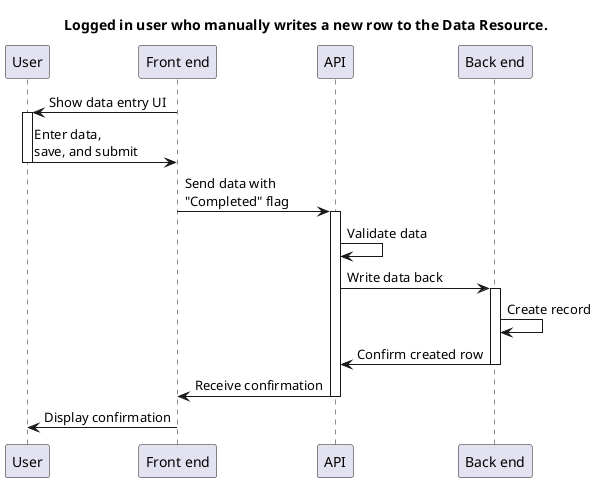 @startuml

title: Logged in user who manually writes a new row to the Data Resource.

participant "User" as u
participant "Front end" as f
participant "API" as api
participant "Back end" as db

f -> u ++: Show data entry UI
u -> f --: Enter data,\nsave, and submit
f -> api ++: Send data with\n"Completed" flag
api -> api : Validate data
api -> db ++: Write data back
db -> db : Create record
db -> api --: Confirm created row
api -> f --: Receive confirmation
f -> u --: Display confirmation
@enduml
